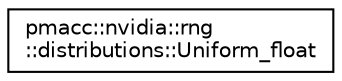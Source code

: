 digraph "Graphical Class Hierarchy"
{
 // LATEX_PDF_SIZE
  edge [fontname="Helvetica",fontsize="10",labelfontname="Helvetica",labelfontsize="10"];
  node [fontname="Helvetica",fontsize="10",shape=record];
  rankdir="LR";
  Node0 [label="pmacc::nvidia::rng\l::distributions::Uniform_float",height=0.2,width=0.4,color="black", fillcolor="white", style="filled",URL="$structpmacc_1_1nvidia_1_1rng_1_1distributions_1_1_uniform__float.html",tooltip=" "];
}
